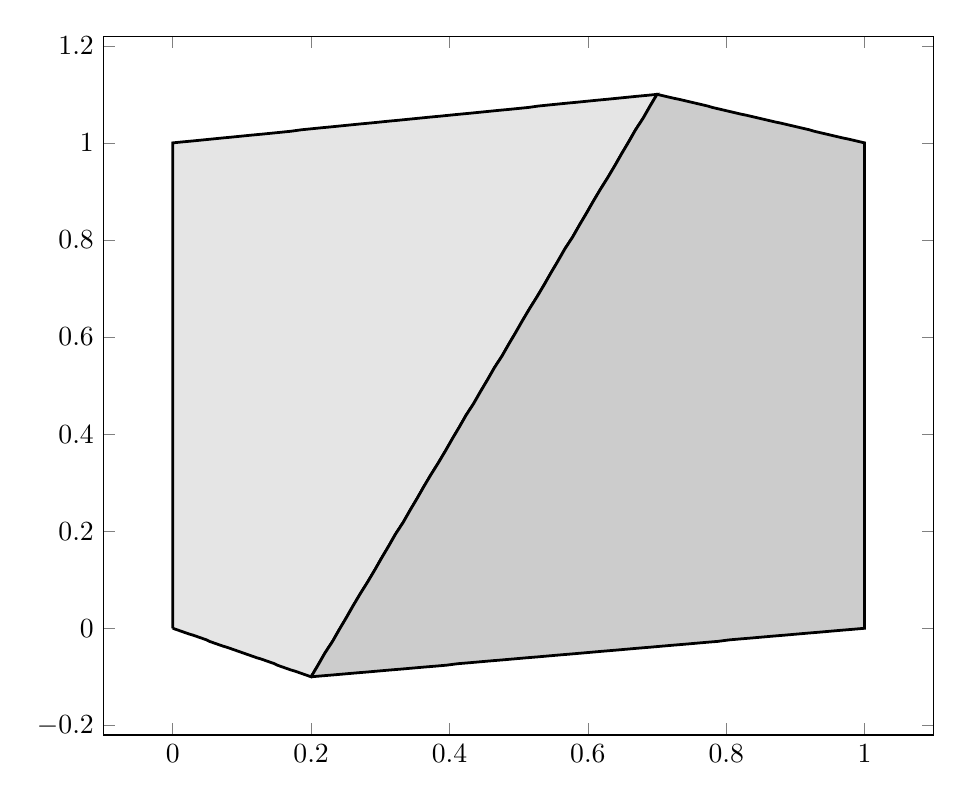 \begin{tikzpicture}%
\begin{axis}[width=1\textwidth]%
\addplot[fill=gray!20,line width=1pt] coordinates {%
(0.0,0.0)%
(0.0,0.02)%
(0.0,0.041)%
(0.0,0.061)%
(0.0,0.082)%
(0.0,0.102)%
(0.0,0.122)%
(0.0,0.143)%
(0.0,0.163)%
(0.0,0.184)%
(0.0,0.204)%
(0.0,0.224)%
(0.0,0.245)%
(0.0,0.265)%
(0.0,0.286)%
(0.0,0.306)%
(0.0,0.327)%
(0.0,0.347)%
(0.0,0.367)%
(0.0,0.388)%
(0.0,0.408)%
(0.0,0.429)%
(0.0,0.449)%
(0.0,0.469)%
(0.0,0.49)%
(0.0,0.51)%
(0.0,0.531)%
(0.0,0.551)%
(0.0,0.571)%
(0.0,0.592)%
(0.0,0.612)%
(0.0,0.633)%
(0.0,0.653)%
(0.0,0.673)%
(0.0,0.694)%
(0.0,0.714)%
(0.0,0.735)%
(0.0,0.755)%
(0.0,0.776)%
(0.0,0.796)%
(0.0,0.816)%
(0.0,0.837)%
(0.0,0.857)%
(0.0,0.878)%
(0.0,0.898)%
(0.0,0.918)%
(0.0,0.939)%
(0.0,0.959)%
(0.0,0.98)%
(0.0,1.0)%
(0.0,1.0)%
(0.014,1.002)%
(0.029,1.004)%
(0.043,1.006)%
(0.057,1.008)%
(0.071,1.01)%
(0.086,1.012)%
(0.1,1.014)%
(0.114,1.016)%
(0.129,1.018)%
(0.143,1.02)%
(0.157,1.022)%
(0.171,1.024)%
(0.186,1.027)%
(0.2,1.029)%
(0.214,1.031)%
(0.229,1.033)%
(0.243,1.035)%
(0.257,1.037)%
(0.271,1.039)%
(0.286,1.041)%
(0.3,1.043)%
(0.314,1.045)%
(0.329,1.047)%
(0.343,1.049)%
(0.357,1.051)%
(0.371,1.053)%
(0.386,1.055)%
(0.4,1.057)%
(0.414,1.059)%
(0.429,1.061)%
(0.443,1.063)%
(0.457,1.065)%
(0.471,1.067)%
(0.486,1.069)%
(0.5,1.071)%
(0.514,1.073)%
(0.529,1.076)%
(0.543,1.078)%
(0.557,1.08)%
(0.571,1.082)%
(0.586,1.084)%
(0.6,1.086)%
(0.614,1.088)%
(0.629,1.09)%
(0.643,1.092)%
(0.657,1.094)%
(0.671,1.096)%
(0.686,1.098)%
(0.7,1.1)%
(0.7,1.1)%
(0.69,1.076)%
(0.68,1.051)%
(0.669,1.027)%
(0.659,1.002)%
(0.649,0.978)%
(0.639,0.953)%
(0.629,0.929)%
(0.618,0.904)%
(0.608,0.88)%
(0.598,0.855)%
(0.588,0.831)%
(0.578,0.806)%
(0.567,0.782)%
(0.557,0.757)%
(0.547,0.733)%
(0.537,0.708)%
(0.527,0.684)%
(0.516,0.659)%
(0.506,0.635)%
(0.496,0.61)%
(0.486,0.586)%
(0.476,0.561)%
(0.465,0.537)%
(0.455,0.512)%
(0.445,0.488)%
(0.435,0.463)%
(0.424,0.439)%
(0.414,0.414)%
(0.404,0.39)%
(0.394,0.365)%
(0.384,0.341)%
(0.373,0.316)%
(0.363,0.292)%
(0.353,0.267)%
(0.343,0.243)%
(0.333,0.218)%
(0.322,0.194)%
(0.312,0.169)%
(0.302,0.145)%
(0.292,0.12)%
(0.282,0.096)%
(0.271,0.071)%
(0.261,0.047)%
(0.251,0.022)%
(0.241,-0.002)%
(0.231,-0.027)%
(0.22,-0.051)%
(0.21,-0.076)%
(0.2,-0.1)%
(0.2,-0.1)%
(0.196,-0.098)%
(0.192,-0.096)%
(0.188,-0.094)%
(0.184,-0.092)%
(0.18,-0.09)%
(0.176,-0.088)%
(0.171,-0.086)%
(0.167,-0.084)%
(0.163,-0.082)%
(0.159,-0.08)%
(0.155,-0.078)%
(0.151,-0.076)%
(0.147,-0.073)%
(0.143,-0.071)%
(0.139,-0.069)%
(0.135,-0.067)%
(0.131,-0.065)%
(0.127,-0.063)%
(0.122,-0.061)%
(0.118,-0.059)%
(0.114,-0.057)%
(0.11,-0.055)%
(0.106,-0.053)%
(0.102,-0.051)%
(0.098,-0.049)%
(0.094,-0.047)%
(0.09,-0.045)%
(0.086,-0.043)%
(0.082,-0.041)%
(0.078,-0.039)%
(0.073,-0.037)%
(0.069,-0.035)%
(0.065,-0.033)%
(0.061,-0.031)%
(0.057,-0.029)%
(0.053,-0.027)%
(0.049,-0.024)%
(0.045,-0.022)%
(0.041,-0.02)%
(0.037,-0.018)%
(0.033,-0.016)%
(0.029,-0.014)%
(0.024,-0.012)%
(0.02,-0.01)%
(0.016,-0.008)%
(0.012,-0.006)%
(0.008,-0.004)%
(0.004,-0.002)%
(0.0,0.0)%
};%
%
%
\addplot[fill=gray!40,line width=1pt] coordinates {%
(0.2,-0.1)%
(0.21,-0.076)%
(0.22,-0.051)%
(0.231,-0.027)%
(0.241,-0.002)%
(0.251,0.022)%
(0.261,0.047)%
(0.271,0.071)%
(0.282,0.096)%
(0.292,0.12)%
(0.302,0.145)%
(0.312,0.169)%
(0.322,0.194)%
(0.333,0.218)%
(0.343,0.243)%
(0.353,0.267)%
(0.363,0.292)%
(0.373,0.316)%
(0.384,0.341)%
(0.394,0.365)%
(0.404,0.39)%
(0.414,0.414)%
(0.424,0.439)%
(0.435,0.463)%
(0.445,0.488)%
(0.455,0.512)%
(0.465,0.537)%
(0.476,0.561)%
(0.486,0.586)%
(0.496,0.61)%
(0.506,0.635)%
(0.516,0.659)%
(0.527,0.684)%
(0.537,0.708)%
(0.547,0.733)%
(0.557,0.757)%
(0.567,0.782)%
(0.578,0.806)%
(0.588,0.831)%
(0.598,0.855)%
(0.608,0.88)%
(0.618,0.904)%
(0.629,0.929)%
(0.639,0.953)%
(0.649,0.978)%
(0.659,1.002)%
(0.669,1.027)%
(0.68,1.051)%
(0.69,1.076)%
(0.7,1.1)%
(0.7,1.1)%
(0.706,1.098)%
(0.712,1.096)%
(0.718,1.094)%
(0.724,1.092)%
(0.731,1.09)%
(0.737,1.088)%
(0.743,1.086)%
(0.749,1.084)%
(0.755,1.082)%
(0.761,1.08)%
(0.767,1.078)%
(0.773,1.076)%
(0.78,1.073)%
(0.786,1.071)%
(0.792,1.069)%
(0.798,1.067)%
(0.804,1.065)%
(0.81,1.063)%
(0.816,1.061)%
(0.822,1.059)%
(0.829,1.057)%
(0.835,1.055)%
(0.841,1.053)%
(0.847,1.051)%
(0.853,1.049)%
(0.859,1.047)%
(0.865,1.045)%
(0.871,1.043)%
(0.878,1.041)%
(0.884,1.039)%
(0.89,1.037)%
(0.896,1.035)%
(0.902,1.033)%
(0.908,1.031)%
(0.914,1.029)%
(0.92,1.027)%
(0.927,1.024)%
(0.933,1.022)%
(0.939,1.02)%
(0.945,1.018)%
(0.951,1.016)%
(0.957,1.014)%
(0.963,1.012)%
(0.969,1.01)%
(0.976,1.008)%
(0.982,1.006)%
(0.988,1.004)%
(0.994,1.002)%
(1.0,1.0)%
(1.0,1.0)%
(1.0,0.98)%
(1.0,0.959)%
(1.0,0.939)%
(1.0,0.918)%
(1.0,0.898)%
(1.0,0.878)%
(1.0,0.857)%
(1.0,0.837)%
(1.0,0.816)%
(1.0,0.796)%
(1.0,0.776)%
(1.0,0.755)%
(1.0,0.735)%
(1.0,0.714)%
(1.0,0.694)%
(1.0,0.673)%
(1.0,0.653)%
(1.0,0.633)%
(1.0,0.612)%
(1.0,0.592)%
(1.0,0.571)%
(1.0,0.551)%
(1.0,0.531)%
(1.0,0.51)%
(1.0,0.49)%
(1.0,0.469)%
(1.0,0.449)%
(1.0,0.429)%
(1.0,0.408)%
(1.0,0.388)%
(1.0,0.367)%
(1.0,0.347)%
(1.0,0.327)%
(1.0,0.306)%
(1.0,0.286)%
(1.0,0.265)%
(1.0,0.245)%
(1.0,0.224)%
(1.0,0.204)%
(1.0,0.184)%
(1.0,0.163)%
(1.0,0.143)%
(1.0,0.122)%
(1.0,0.102)%
(1.0,0.082)%
(1.0,0.061)%
(1.0,0.041)%
(1.0,0.02)%
(1.0,0.0)%
(1.0,0.0)%
(0.984,-0.002)%
(0.967,-0.004)%
(0.951,-0.006)%
(0.935,-0.008)%
(0.918,-0.01)%
(0.902,-0.012)%
(0.886,-0.014)%
(0.869,-0.016)%
(0.853,-0.018)%
(0.837,-0.02)%
(0.82,-0.022)%
(0.804,-0.024)%
(0.788,-0.027)%
(0.771,-0.029)%
(0.755,-0.031)%
(0.739,-0.033)%
(0.722,-0.035)%
(0.706,-0.037)%
(0.69,-0.039)%
(0.673,-0.041)%
(0.657,-0.043)%
(0.641,-0.045)%
(0.624,-0.047)%
(0.608,-0.049)%
(0.592,-0.051)%
(0.576,-0.053)%
(0.559,-0.055)%
(0.543,-0.057)%
(0.527,-0.059)%
(0.51,-0.061)%
(0.494,-0.063)%
(0.478,-0.065)%
(0.461,-0.067)%
(0.445,-0.069)%
(0.429,-0.071)%
(0.412,-0.073)%
(0.396,-0.076)%
(0.38,-0.078)%
(0.363,-0.08)%
(0.347,-0.082)%
(0.331,-0.084)%
(0.314,-0.086)%
(0.298,-0.088)%
(0.282,-0.09)%
(0.265,-0.092)%
(0.249,-0.094)%
(0.233,-0.096)%
(0.216,-0.098)%
(0.2,-0.1)%
};%
%
%
\end{axis}%
\end{tikzpicture}%
